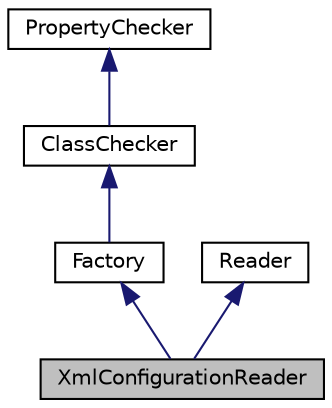 digraph "XmlConfigurationReader"
{
  edge [fontname="Helvetica",fontsize="10",labelfontname="Helvetica",labelfontsize="10"];
  node [fontname="Helvetica",fontsize="10",shape=record];
  Node1 [label="XmlConfigurationReader",height=0.2,width=0.4,color="black", fillcolor="grey75", style="filled" fontcolor="black"];
  Node2 -> Node1 [dir="back",color="midnightblue",fontsize="10",style="solid",fontname="Helvetica"];
  Node2 [label="Factory",height=0.2,width=0.4,color="black", fillcolor="white", style="filled",URL="$class_factory.html"];
  Node3 -> Node2 [dir="back",color="midnightblue",fontsize="10",style="solid",fontname="Helvetica"];
  Node3 [label="ClassChecker",height=0.2,width=0.4,color="black", fillcolor="white", style="filled",URL="$class_class_checker.html"];
  Node4 -> Node3 [dir="back",color="midnightblue",fontsize="10",style="solid",fontname="Helvetica"];
  Node4 [label="PropertyChecker",height=0.2,width=0.4,color="black", fillcolor="white", style="filled",URL="$class_property_checker.html"];
  Node5 -> Node1 [dir="back",color="midnightblue",fontsize="10",style="solid",fontname="Helvetica"];
  Node5 [label="Reader",height=0.2,width=0.4,color="black", fillcolor="white", style="filled",URL="$interface_reader.html"];
}

